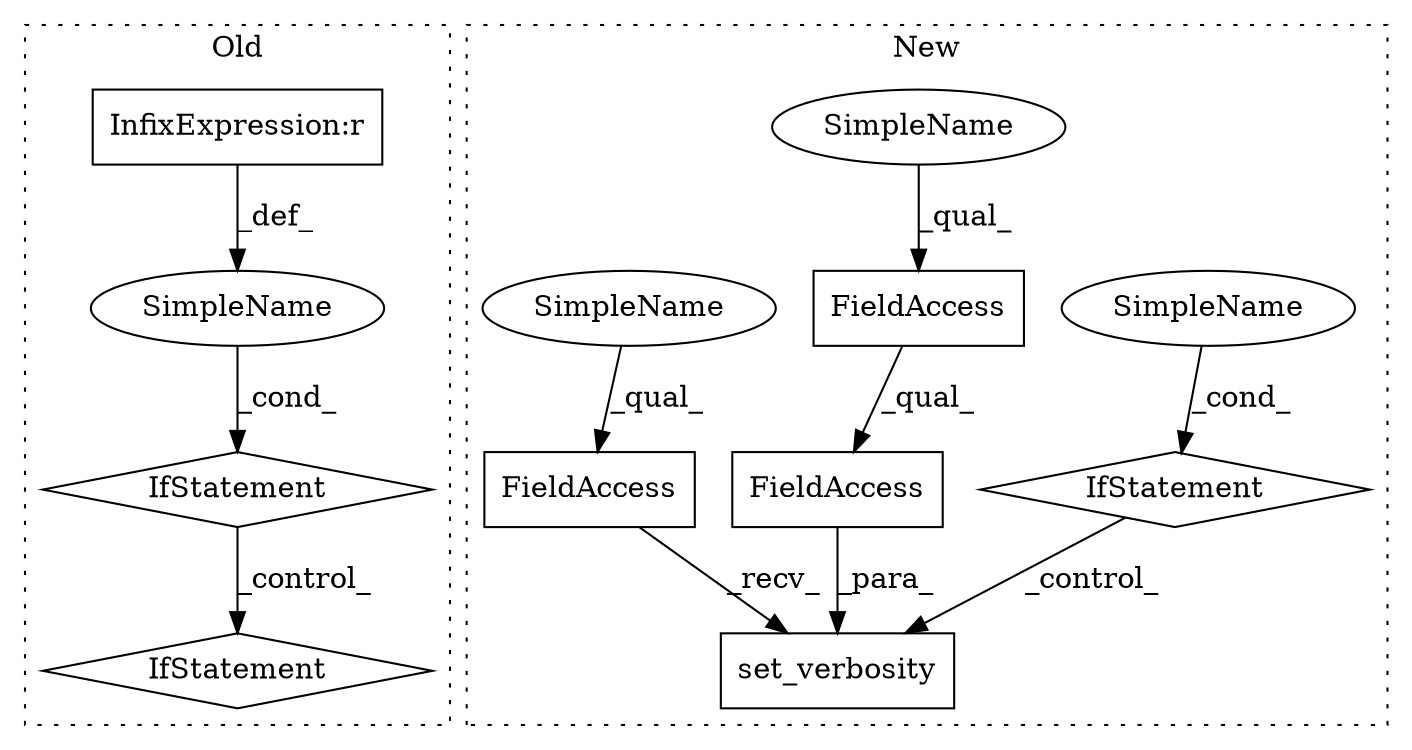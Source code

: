 digraph G {
subgraph cluster0 {
1 [label="IfStatement" a="25" s="1136,1164" l="4,2" shape="diamond"];
8 [label="InfixExpression:r" a="27" s="1159" l="4" shape="box"];
9 [label="IfStatement" a="25" s="1224,1253" l="4,2" shape="diamond"];
10 [label="SimpleName" a="42" s="" l="" shape="ellipse"];
label = "Old";
style="dotted";
}
subgraph cluster1 {
2 [label="set_verbosity" a="32" s="2399,2437" l="14,1" shape="box"];
3 [label="FieldAccess" a="22" s="2413" l="24" shape="box"];
4 [label="FieldAccess" a="22" s="2380" l="18" shape="box"];
5 [label="FieldAccess" a="22" s="2413" l="18" shape="box"];
6 [label="IfStatement" a="25" s="2344,2370" l="4,2" shape="diamond"];
7 [label="SimpleName" a="42" s="" l="" shape="ellipse"];
11 [label="SimpleName" a="42" s="2413" l="10" shape="ellipse"];
12 [label="SimpleName" a="42" s="2380" l="10" shape="ellipse"];
label = "New";
style="dotted";
}
1 -> 9 [label="_control_"];
3 -> 2 [label="_para_"];
4 -> 2 [label="_recv_"];
5 -> 3 [label="_qual_"];
6 -> 2 [label="_control_"];
7 -> 6 [label="_cond_"];
8 -> 10 [label="_def_"];
10 -> 1 [label="_cond_"];
11 -> 5 [label="_qual_"];
12 -> 4 [label="_qual_"];
}